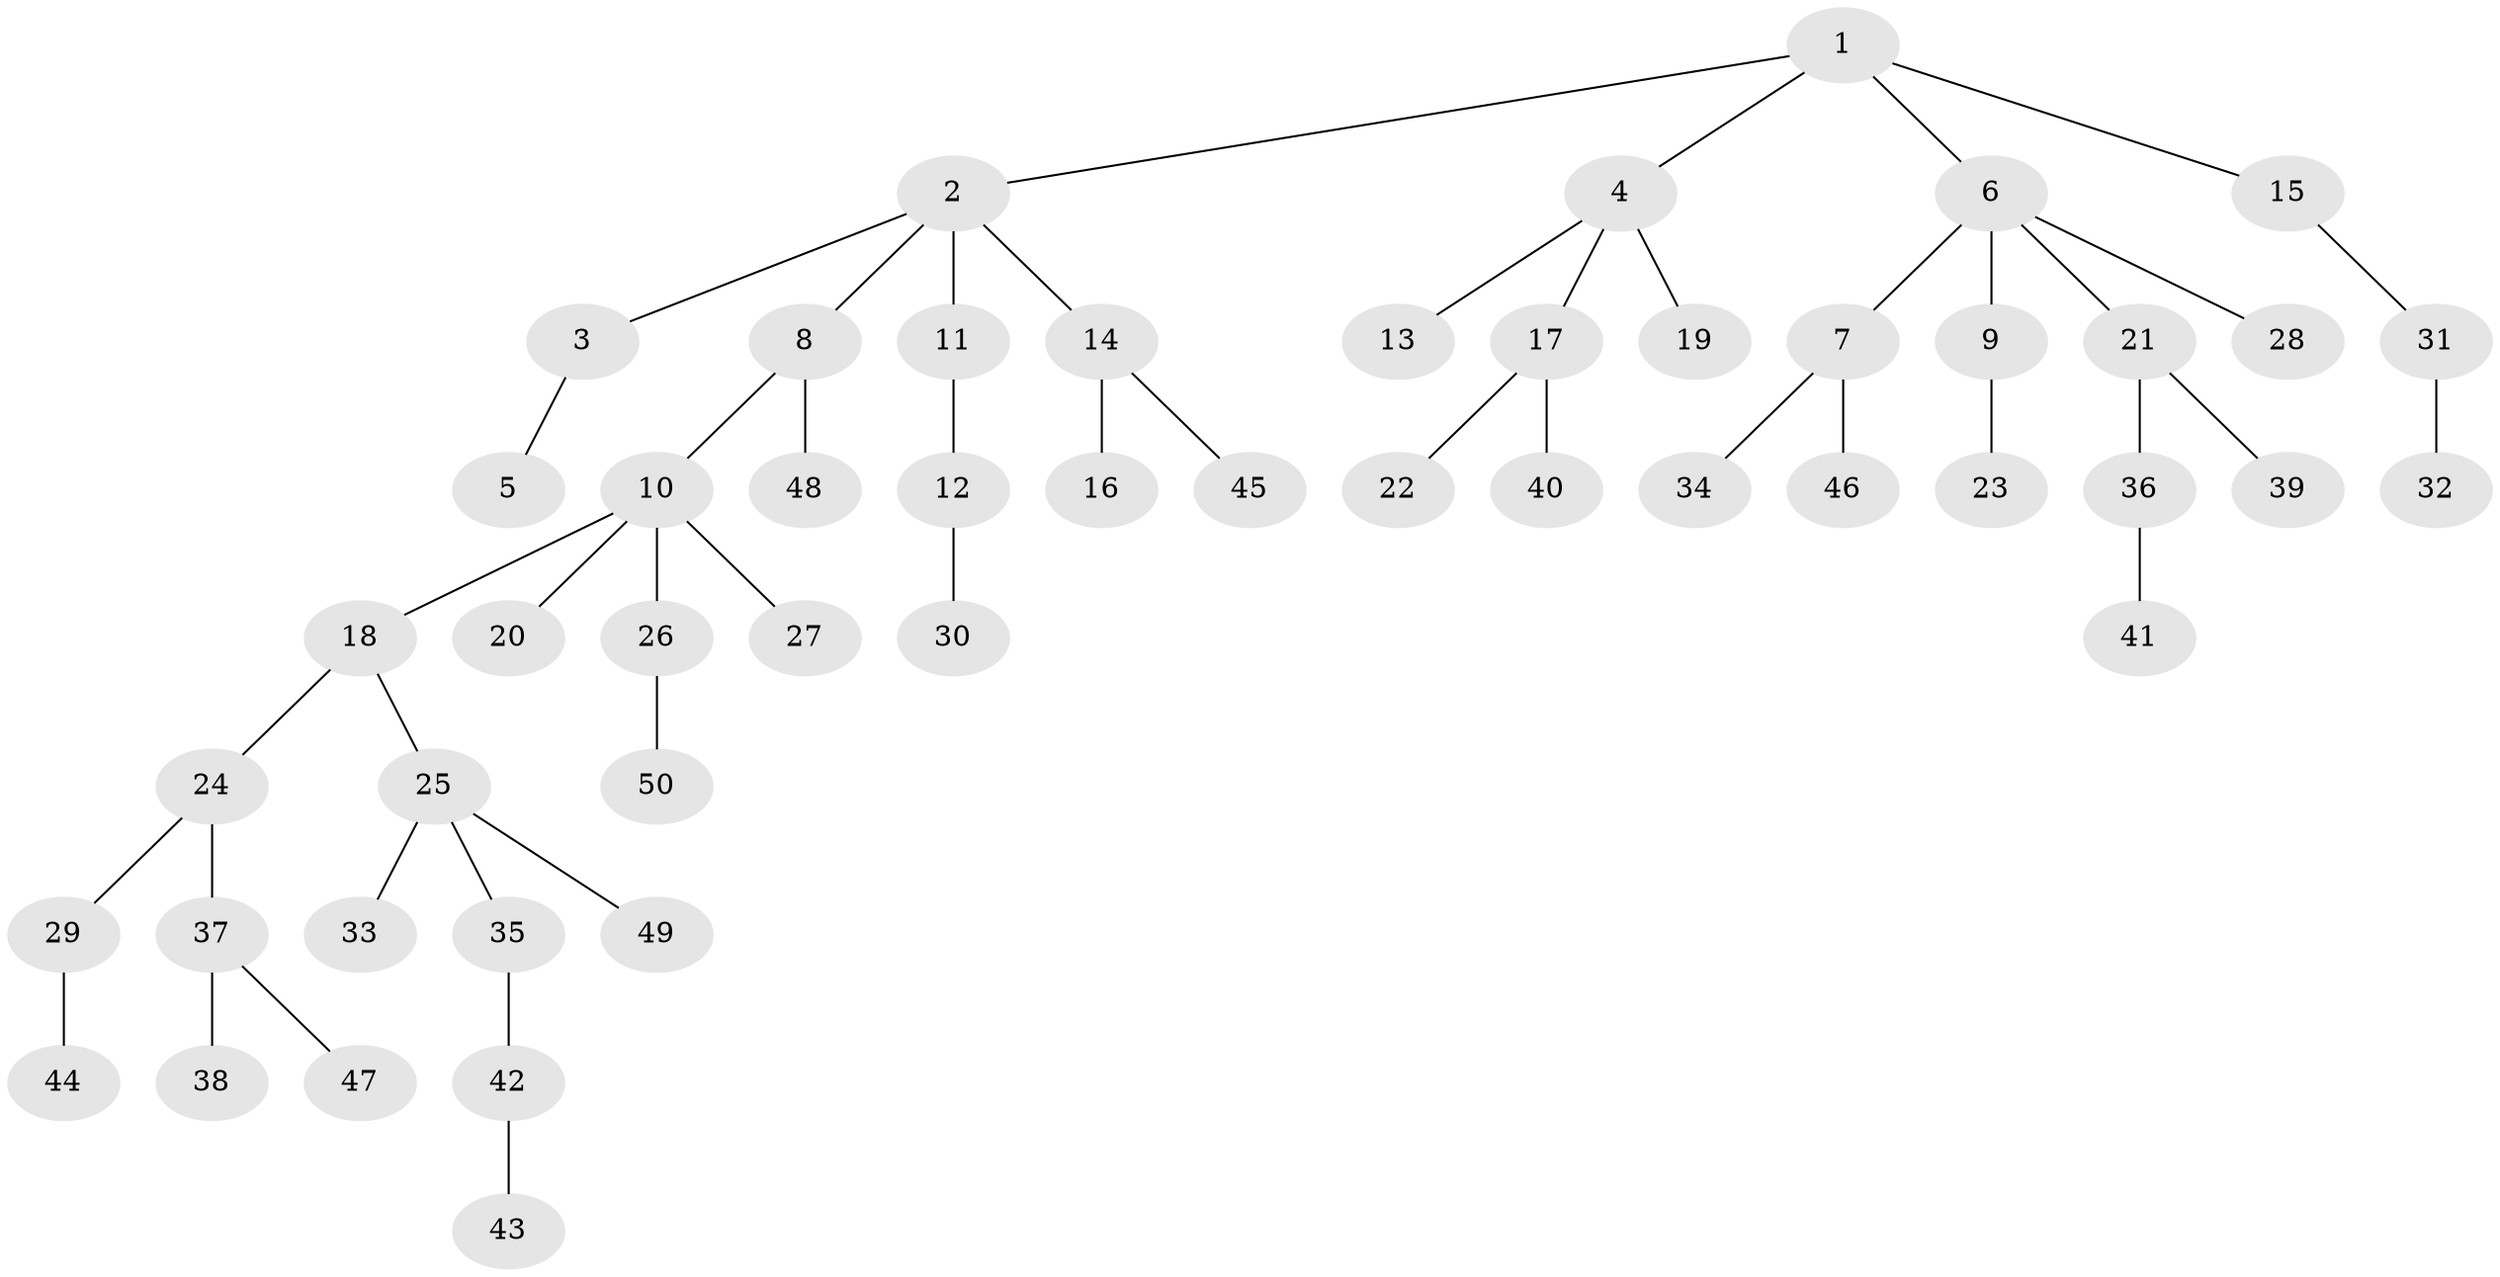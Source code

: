 // Generated by graph-tools (version 1.1) at 2025/11/02/27/25 16:11:26]
// undirected, 50 vertices, 49 edges
graph export_dot {
graph [start="1"]
  node [color=gray90,style=filled];
  1;
  2;
  3;
  4;
  5;
  6;
  7;
  8;
  9;
  10;
  11;
  12;
  13;
  14;
  15;
  16;
  17;
  18;
  19;
  20;
  21;
  22;
  23;
  24;
  25;
  26;
  27;
  28;
  29;
  30;
  31;
  32;
  33;
  34;
  35;
  36;
  37;
  38;
  39;
  40;
  41;
  42;
  43;
  44;
  45;
  46;
  47;
  48;
  49;
  50;
  1 -- 2;
  1 -- 4;
  1 -- 6;
  1 -- 15;
  2 -- 3;
  2 -- 8;
  2 -- 11;
  2 -- 14;
  3 -- 5;
  4 -- 13;
  4 -- 17;
  4 -- 19;
  6 -- 7;
  6 -- 9;
  6 -- 21;
  6 -- 28;
  7 -- 34;
  7 -- 46;
  8 -- 10;
  8 -- 48;
  9 -- 23;
  10 -- 18;
  10 -- 20;
  10 -- 26;
  10 -- 27;
  11 -- 12;
  12 -- 30;
  14 -- 16;
  14 -- 45;
  15 -- 31;
  17 -- 22;
  17 -- 40;
  18 -- 24;
  18 -- 25;
  21 -- 36;
  21 -- 39;
  24 -- 29;
  24 -- 37;
  25 -- 33;
  25 -- 35;
  25 -- 49;
  26 -- 50;
  29 -- 44;
  31 -- 32;
  35 -- 42;
  36 -- 41;
  37 -- 38;
  37 -- 47;
  42 -- 43;
}
